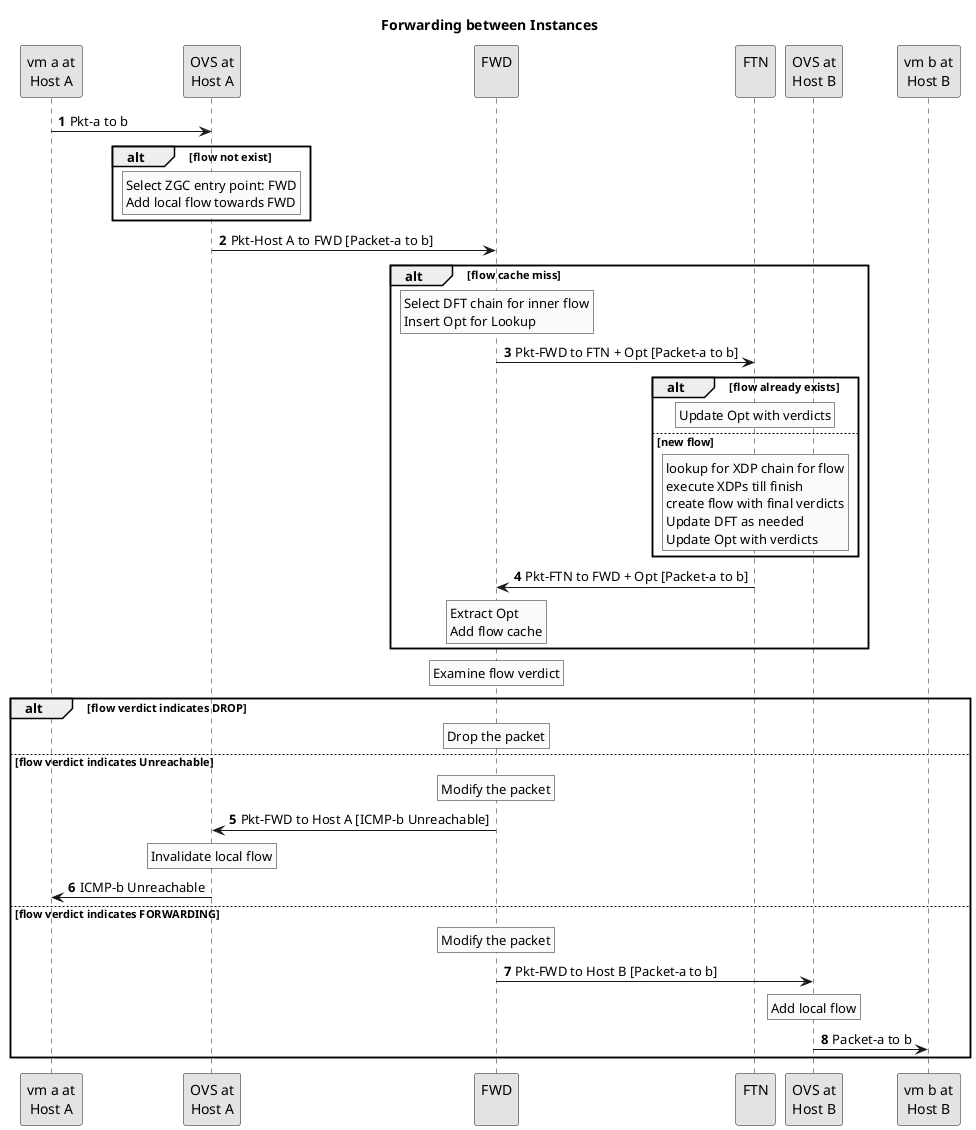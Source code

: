 @startuml

' SPDX-License-Identifier: MIT
' Copyright (c) 2020 The Authors.

' Authors: Bin Liang

' Permission is hereby granted, free of charge, to any person obtaining a copy
' of this software and associated documentation files (the "Software"), to deal
' in the Software without restriction, including without limitation the rights
' to use, copy, modify, merge, publish, distribute, sublicense, and/or sell
' copies of the Software, and to permit persons to whom the Software is
' furnished to do so, subject to the following conditions:The above copyright
' notice and this permission notice shall be included in all copies or
' substantial portions of the Software.THE SOFTWARE IS PROVIDED "AS IS",
' WITHOUT WARRANTY OF ANY KIND, EXPRESS OR IMPLIED, INCLUDING BUT NOT LIMITED
' TO THE WARRANTIES OF MERCHANTABILITY, FITNESS FOR A PARTICULAR PURPOSE AND
' NONINFRINGEMENT. IN NO EVENT SHALL THE AUTHORS OR COPYRIGHT HOLDERS BE LIABLE
' FOR ANY CLAIM, DAMAGES OR OTHER LIABILITY, WHETHER IN AN ACTION OF CONTRACT,
' TORT OR OTHERWISE, ARISING FROM, OUT OF OR IN CONNECTION WITH THE SOFTWARE OR
' THE USE OR OTHER DEALINGS IN THE SOFTWARE.

title Forwarding between Instances
skinparam monochrome true
autonumber

participant "vm a at\nHost A" as a
participant "OVS at\nHost A" as oa
participant "FWD\n" as FWD
participant "FTN\n" as FTN
participant "OVS at\nHost B" as ob
participant "vm b at\nHost B" as b

a -> oa: Pkt-a to b
alt flow not exist
    rnote over oa
        Select ZGC entry point: FWD
        Add local flow towards FWD
    endrnote
end
oa -> FWD: Pkt-Host A to FWD [Packet-a to b]
alt flow cache miss
    rnote over FWD
        Select DFT chain for inner flow
        Insert Opt for Lookup
    endrnote
    FWD -> FTN: Pkt-FWD to FTN + Opt [Packet-a to b]
    alt flow already exists
        rnote over FTN
            Update Opt with verdicts
        endrnote
    else new flow
        rnote over FTN
            lookup for XDP chain for flow
            execute XDPs till finish
            create flow with final verdicts
            Update DFT as needed
            Update Opt with verdicts
        endrnote
    end
    FTN -> FWD: Pkt-FTN to FWD + Opt [Packet-a to b]
    rnote over FWD
        Extract Opt
        Add flow cache
    endrnote
end
rnote over FWD
    Examine flow verdict
endrnote
alt flow verdict indicates DROP
    rnote over FWD
        Drop the packet
    endrnote
else flow verdict indicates Unreachable
    rnote over FWD
        Modify the packet
    endrnote
    FWD -> oa: Pkt-FWD to Host A [ICMP-b Unreachable]
    rnote over oa
        Invalidate local flow
    endrnote
    oa -> a: ICMP-b Unreachable
else flow verdict indicates FORWARDING
    rnote over FWD
        Modify the packet
    endrnote
    FWD -> ob: Pkt-FWD to Host B [Packet-a to b]
    rnote over ob
        Add local flow
    endrnote
    ob -> b: Packet-a to b
end

@enduml